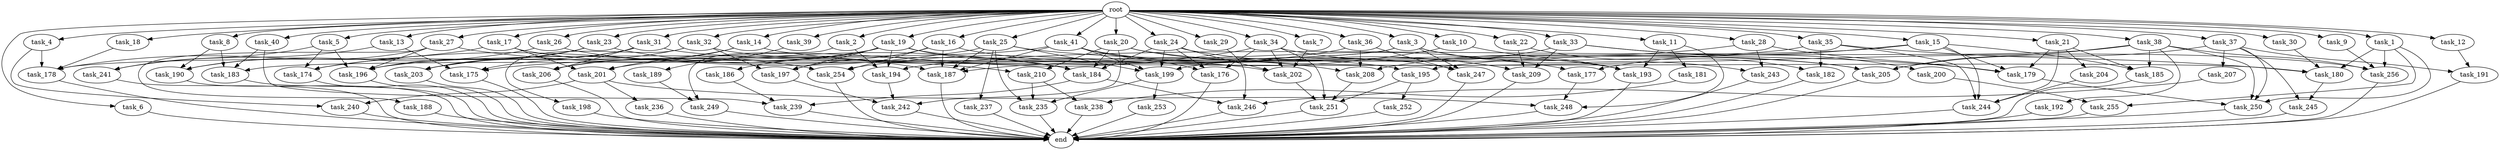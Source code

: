 digraph G {
  task_208 [size="936302870.528000"];
  task_9 [size="1.024000"];
  task_191 [size="764504178.688000"];
  task_247 [size="1357209665.536000"];
  task_27 [size="1.024000"];
  task_251 [size="1288490188.800000"];
  task_4 [size="1.024000"];
  task_2 [size="1.024000"];
  task_13 [size="1.024000"];
  task_256 [size="2688649527.296000"];
  task_182 [size="635655159.808000"];
  task_207 [size="549755813.888000"];
  task_186 [size="214748364.800000"];
  task_41 [size="1.024000"];
  task_177 [size="687194767.360000"];
  task_245 [size="687194767.360000"];
  task_6 [size="1.024000"];
  task_32 [size="1.024000"];
  task_175 [size="1331439861.760000"];
  task_189 [size="858993459.200000"];
  task_188 [size="214748364.800000"];
  task_33 [size="1.024000"];
  task_183 [size="764504178.688000"];
  task_31 [size="1.024000"];
  task_14 [size="1.024000"];
  task_36 [size="1.024000"];
  task_16 [size="1.024000"];
  task_185 [size="1133871366.144000"];
  task_249 [size="970662608.896000"];
  task_243 [size="730144440.320000"];
  task_40 [size="1.024000"];
  task_252 [size="34359738.368000"];
  task_15 [size="1.024000"];
  task_10 [size="1.024000"];
  task_29 [size="1.024000"];
  task_236 [size="549755813.888000"];
  task_240 [size="584115552.256000"];
  task_209 [size="1391569403.904000"];
  task_250 [size="1735166787.584000"];
  task_235 [size="592705486.848000"];
  task_205 [size="2173253451.776000"];
  task_190 [size="1382979469.312000"];
  task_199 [size="1314259992.576000"];
  task_237 [size="137438953.472000"];
  task_26 [size="1.024000"];
  task_174 [size="1305670057.984000"];
  task_201 [size="1589137899.520000"];
  end [size="0.000000"];
  task_192 [size="549755813.888000"];
  task_19 [size="1.024000"];
  task_180 [size="2396591751.168000"];
  task_18 [size="1.024000"];
  task_12 [size="1.024000"];
  task_210 [size="1717986918.400000"];
  task_238 [size="730144440.320000"];
  task_197 [size="644245094.400000"];
  task_241 [size="1005022347.264000"];
  task_253 [size="34359738.368000"];
  task_242 [size="1632087572.480000"];
  task_202 [size="1494648619.008000"];
  task_246 [size="326417514.496000"];
  task_184 [size="1838246002.688000"];
  task_25 [size="1.024000"];
  task_21 [size="1.024000"];
  task_37 [size="1.024000"];
  task_244 [size="1700807049.216000"];
  task_196 [size="2791728742.400000"];
  task_187 [size="1795296329.728000"];
  task_23 [size="1.024000"];
  task_176 [size="1520418422.784000"];
  root [size="0.000000"];
  task_5 [size="1.024000"];
  task_195 [size="764504178.688000"];
  task_193 [size="1571958030.336000"];
  task_11 [size="1.024000"];
  task_194 [size="1185410973.696000"];
  task_179 [size="970662608.896000"];
  task_200 [size="77309411.328000"];
  task_3 [size="1.024000"];
  task_239 [size="249108103.168000"];
  task_206 [size="1932735283.200000"];
  task_39 [size="1.024000"];
  task_22 [size="1.024000"];
  task_28 [size="1.024000"];
  task_7 [size="1.024000"];
  task_34 [size="1.024000"];
  task_254 [size="601295421.440000"];
  task_17 [size="1.024000"];
  task_248 [size="1554778161.152000"];
  task_20 [size="1.024000"];
  task_178 [size="841813590.016000"];
  task_198 [size="214748364.800000"];
  task_1 [size="1.024000"];
  task_181 [size="695784701.952000"];
  task_204 [size="34359738.368000"];
  task_35 [size="1.024000"];
  task_30 [size="1.024000"];
  task_203 [size="1932735283.200000"];
  task_38 [size="1.024000"];
  task_24 [size="1.024000"];
  task_255 [size="730144440.320000"];
  task_8 [size="1.024000"];

  task_208 -> task_251 [size="134217728.000000"];
  task_9 -> task_256 [size="838860800.000000"];
  task_191 -> end [size="1.000000"];
  task_247 -> end [size="1.000000"];
  task_27 -> task_190 [size="209715200.000000"];
  task_27 -> task_184 [size="209715200.000000"];
  task_27 -> task_188 [size="209715200.000000"];
  task_27 -> task_196 [size="209715200.000000"];
  task_251 -> end [size="1.000000"];
  task_4 -> task_240 [size="33554432.000000"];
  task_4 -> task_178 [size="33554432.000000"];
  task_2 -> task_194 [size="411041792.000000"];
  task_2 -> task_249 [size="411041792.000000"];
  task_13 -> task_175 [size="679477248.000000"];
  task_13 -> task_241 [size="679477248.000000"];
  task_256 -> end [size="1.000000"];
  task_182 -> end [size="1.000000"];
  task_207 -> task_246 [size="209715200.000000"];
  task_186 -> task_239 [size="134217728.000000"];
  task_41 -> task_187 [size="536870912.000000"];
  task_41 -> task_209 [size="536870912.000000"];
  task_41 -> task_176 [size="536870912.000000"];
  task_41 -> task_208 [size="536870912.000000"];
  task_41 -> task_199 [size="536870912.000000"];
  task_41 -> task_196 [size="536870912.000000"];
  task_177 -> task_248 [size="301989888.000000"];
  task_245 -> end [size="1.000000"];
  task_6 -> end [size="1.000000"];
  task_32 -> task_175 [size="209715200.000000"];
  task_32 -> task_195 [size="209715200.000000"];
  task_32 -> task_198 [size="209715200.000000"];
  task_32 -> task_197 [size="209715200.000000"];
  task_175 -> end [size="1.000000"];
  task_189 -> task_249 [size="536870912.000000"];
  task_188 -> end [size="1.000000"];
  task_33 -> task_200 [size="75497472.000000"];
  task_33 -> task_199 [size="75497472.000000"];
  task_33 -> task_179 [size="75497472.000000"];
  task_33 -> task_209 [size="75497472.000000"];
  task_183 -> end [size="1.000000"];
  task_31 -> task_203 [size="838860800.000000"];
  task_31 -> task_180 [size="838860800.000000"];
  task_31 -> task_206 [size="838860800.000000"];
  task_31 -> task_196 [size="838860800.000000"];
  task_14 -> task_201 [size="838860800.000000"];
  task_14 -> task_205 [size="838860800.000000"];
  task_14 -> task_206 [size="838860800.000000"];
  task_36 -> task_247 [size="75497472.000000"];
  task_36 -> task_254 [size="75497472.000000"];
  task_36 -> task_208 [size="75497472.000000"];
  task_16 -> task_187 [size="209715200.000000"];
  task_16 -> task_254 [size="209715200.000000"];
  task_16 -> task_197 [size="209715200.000000"];
  task_16 -> task_202 [size="209715200.000000"];
  task_185 -> end [size="1.000000"];
  task_249 -> end [size="1.000000"];
  task_243 -> end [size="1.000000"];
  task_40 -> task_183 [size="33554432.000000"];
  task_40 -> task_239 [size="33554432.000000"];
  task_252 -> end [size="1.000000"];
  task_15 -> task_194 [size="536870912.000000"];
  task_15 -> task_179 [size="536870912.000000"];
  task_15 -> task_185 [size="536870912.000000"];
  task_15 -> task_244 [size="536870912.000000"];
  task_15 -> task_177 [size="536870912.000000"];
  task_10 -> task_187 [size="33554432.000000"];
  task_10 -> task_193 [size="33554432.000000"];
  task_29 -> task_246 [size="33554432.000000"];
  task_236 -> end [size="1.000000"];
  task_240 -> end [size="1.000000"];
  task_209 -> end [size="1.000000"];
  task_250 -> end [size="1.000000"];
  task_235 -> end [size="1.000000"];
  task_205 -> end [size="1.000000"];
  task_190 -> end [size="1.000000"];
  task_199 -> task_235 [size="33554432.000000"];
  task_199 -> task_253 [size="33554432.000000"];
  task_237 -> end [size="1.000000"];
  task_26 -> task_187 [size="838860800.000000"];
  task_26 -> task_190 [size="838860800.000000"];
  task_174 -> end [size="1.000000"];
  task_201 -> task_240 [size="536870912.000000"];
  task_201 -> task_248 [size="536870912.000000"];
  task_201 -> task_236 [size="536870912.000000"];
  task_192 -> end [size="1.000000"];
  task_19 -> task_206 [size="209715200.000000"];
  task_19 -> task_194 [size="209715200.000000"];
  task_19 -> task_184 [size="209715200.000000"];
  task_19 -> task_197 [size="209715200.000000"];
  task_19 -> task_205 [size="209715200.000000"];
  task_19 -> task_203 [size="209715200.000000"];
  task_19 -> task_186 [size="209715200.000000"];
  task_180 -> task_245 [size="134217728.000000"];
  task_18 -> task_178 [size="75497472.000000"];
  task_12 -> task_191 [size="209715200.000000"];
  task_210 -> task_235 [size="411041792.000000"];
  task_210 -> task_238 [size="411041792.000000"];
  task_238 -> end [size="1.000000"];
  task_197 -> task_242 [size="75497472.000000"];
  task_241 -> end [size="1.000000"];
  task_253 -> end [size="1.000000"];
  task_242 -> end [size="1.000000"];
  task_202 -> task_251 [size="679477248.000000"];
  task_246 -> end [size="1.000000"];
  task_184 -> task_246 [size="75497472.000000"];
  task_184 -> task_239 [size="75497472.000000"];
  task_25 -> task_187 [size="134217728.000000"];
  task_25 -> task_235 [size="134217728.000000"];
  task_25 -> task_199 [size="134217728.000000"];
  task_25 -> task_237 [size="134217728.000000"];
  task_25 -> task_177 [size="134217728.000000"];
  task_25 -> task_174 [size="134217728.000000"];
  task_21 -> task_204 [size="33554432.000000"];
  task_21 -> task_185 [size="33554432.000000"];
  task_21 -> task_179 [size="33554432.000000"];
  task_21 -> task_244 [size="33554432.000000"];
  task_37 -> task_207 [size="536870912.000000"];
  task_37 -> task_245 [size="536870912.000000"];
  task_37 -> task_250 [size="536870912.000000"];
  task_37 -> task_205 [size="536870912.000000"];
  task_37 -> task_191 [size="536870912.000000"];
  task_244 -> end [size="1.000000"];
  task_196 -> end [size="1.000000"];
  task_187 -> end [size="1.000000"];
  task_23 -> task_203 [size="838860800.000000"];
  task_23 -> task_210 [size="838860800.000000"];
  task_23 -> task_174 [size="838860800.000000"];
  task_23 -> task_196 [size="838860800.000000"];
  task_176 -> end [size="1.000000"];
  root -> task_12 [size="1.000000"];
  root -> task_36 [size="1.000000"];
  root -> task_16 [size="1.000000"];
  root -> task_9 [size="1.000000"];
  root -> task_39 [size="1.000000"];
  root -> task_11 [size="1.000000"];
  root -> task_22 [size="1.000000"];
  root -> task_7 [size="1.000000"];
  root -> task_33 [size="1.000000"];
  root -> task_28 [size="1.000000"];
  root -> task_4 [size="1.000000"];
  root -> task_34 [size="1.000000"];
  root -> task_2 [size="1.000000"];
  root -> task_15 [size="1.000000"];
  root -> task_10 [size="1.000000"];
  root -> task_29 [size="1.000000"];
  root -> task_21 [size="1.000000"];
  root -> task_17 [size="1.000000"];
  root -> task_18 [size="1.000000"];
  root -> task_41 [size="1.000000"];
  root -> task_20 [size="1.000000"];
  root -> task_23 [size="1.000000"];
  root -> task_6 [size="1.000000"];
  root -> task_32 [size="1.000000"];
  root -> task_5 [size="1.000000"];
  root -> task_37 [size="1.000000"];
  root -> task_26 [size="1.000000"];
  root -> task_25 [size="1.000000"];
  root -> task_31 [size="1.000000"];
  root -> task_35 [size="1.000000"];
  root -> task_13 [size="1.000000"];
  root -> task_30 [size="1.000000"];
  root -> task_19 [size="1.000000"];
  root -> task_1 [size="1.000000"];
  root -> task_40 [size="1.000000"];
  root -> task_38 [size="1.000000"];
  root -> task_24 [size="1.000000"];
  root -> task_3 [size="1.000000"];
  root -> task_8 [size="1.000000"];
  root -> task_27 [size="1.000000"];
  root -> task_14 [size="1.000000"];
  task_5 -> task_241 [size="301989888.000000"];
  task_5 -> task_174 [size="301989888.000000"];
  task_5 -> task_196 [size="301989888.000000"];
  task_195 -> task_252 [size="33554432.000000"];
  task_195 -> task_251 [size="33554432.000000"];
  task_193 -> end [size="1.000000"];
  task_11 -> task_193 [size="679477248.000000"];
  task_11 -> task_181 [size="679477248.000000"];
  task_11 -> task_248 [size="679477248.000000"];
  task_194 -> task_242 [size="679477248.000000"];
  task_179 -> task_250 [size="209715200.000000"];
  task_200 -> task_255 [size="301989888.000000"];
  task_3 -> task_243 [size="411041792.000000"];
  task_3 -> task_247 [size="411041792.000000"];
  task_3 -> task_183 [size="411041792.000000"];
  task_3 -> task_193 [size="411041792.000000"];
  task_3 -> task_178 [size="411041792.000000"];
  task_239 -> end [size="1.000000"];
  task_206 -> end [size="1.000000"];
  task_39 -> task_189 [size="838860800.000000"];
  task_22 -> task_209 [size="209715200.000000"];
  task_22 -> task_182 [size="209715200.000000"];
  task_28 -> task_243 [size="301989888.000000"];
  task_28 -> task_179 [size="301989888.000000"];
  task_28 -> task_208 [size="301989888.000000"];
  task_7 -> task_202 [size="301989888.000000"];
  task_34 -> task_176 [size="411041792.000000"];
  task_34 -> task_201 [size="411041792.000000"];
  task_34 -> task_193 [size="411041792.000000"];
  task_34 -> task_251 [size="411041792.000000"];
  task_34 -> task_202 [size="411041792.000000"];
  task_254 -> end [size="1.000000"];
  task_17 -> task_201 [size="301989888.000000"];
  task_17 -> task_254 [size="301989888.000000"];
  task_17 -> task_178 [size="301989888.000000"];
  task_248 -> end [size="1.000000"];
  task_20 -> task_247 [size="838860800.000000"];
  task_20 -> task_184 [size="838860800.000000"];
  task_20 -> task_210 [size="838860800.000000"];
  task_20 -> task_242 [size="838860800.000000"];
  task_20 -> task_256 [size="838860800.000000"];
  task_178 -> end [size="1.000000"];
  task_198 -> end [size="1.000000"];
  task_1 -> task_180 [size="411041792.000000"];
  task_1 -> task_250 [size="411041792.000000"];
  task_1 -> task_255 [size="411041792.000000"];
  task_1 -> task_256 [size="411041792.000000"];
  task_181 -> task_238 [size="301989888.000000"];
  task_204 -> task_244 [size="679477248.000000"];
  task_35 -> task_175 [size="411041792.000000"];
  task_35 -> task_180 [size="411041792.000000"];
  task_35 -> task_182 [size="411041792.000000"];
  task_35 -> task_244 [size="411041792.000000"];
  task_30 -> task_180 [size="679477248.000000"];
  task_203 -> end [size="1.000000"];
  task_38 -> task_250 [size="536870912.000000"];
  task_38 -> task_185 [size="536870912.000000"];
  task_38 -> task_256 [size="536870912.000000"];
  task_38 -> task_205 [size="536870912.000000"];
  task_38 -> task_195 [size="536870912.000000"];
  task_38 -> task_192 [size="536870912.000000"];
  task_24 -> task_176 [size="536870912.000000"];
  task_24 -> task_209 [size="536870912.000000"];
  task_24 -> task_199 [size="536870912.000000"];
  task_24 -> task_184 [size="536870912.000000"];
  task_24 -> task_202 [size="536870912.000000"];
  task_255 -> end [size="1.000000"];
  task_8 -> task_183 [size="301989888.000000"];
  task_8 -> task_190 [size="301989888.000000"];
}

